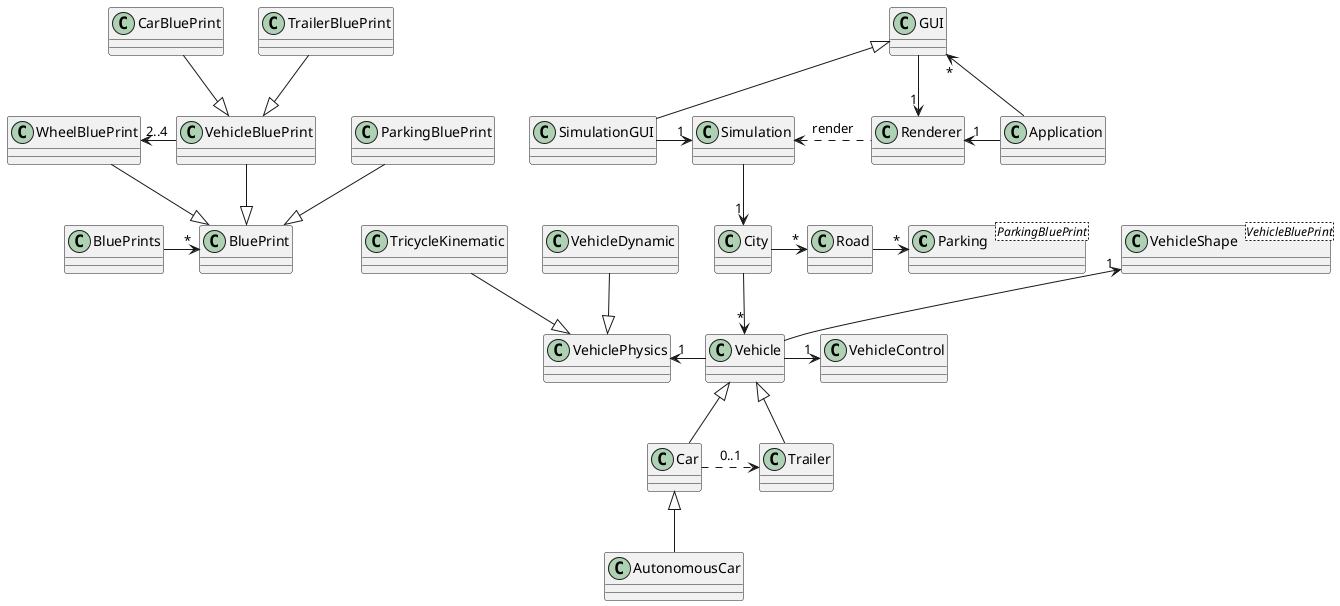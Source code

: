 @startuml

class Parking<ParkingBluePrint>

BluePrints -> "*" BluePrint
ParkingBluePrint --|> BluePrint
WheelBluePrint --|> BluePrint
VehicleBluePrint --|> BluePrint
CarBluePrint --|> VehicleBluePrint
TrailerBluePrint --|> VehicleBluePrint
WheelBluePrint "2..4" <- VehicleBluePrint


class VehicleShape<VehicleBluePrint>
VehicleShape "1" <-- Vehicle
Vehicle -> "1" VehicleControl
VehiclePhysics "1" <- Vehicle

TricycleKinematic --|> VehiclePhysics
VehicleDynamic --|> VehiclePhysics

Vehicle <|-- Car
Vehicle <|-- Trailer
Car .> Trailer: "0..1"
Car <|-- AutonomousCar

City -> "*" Road
Road -> "*" Parking
City --> "*" Vehicle 

Simulation --> "1" City
Simulation <. Renderer: "render"

Renderer "1" <- Application
GUI "*" <- Application
GUI --> "1" Renderer

GUI <|-- SimulationGUI
SimulationGUI -> "1" Simulation

@enduml
